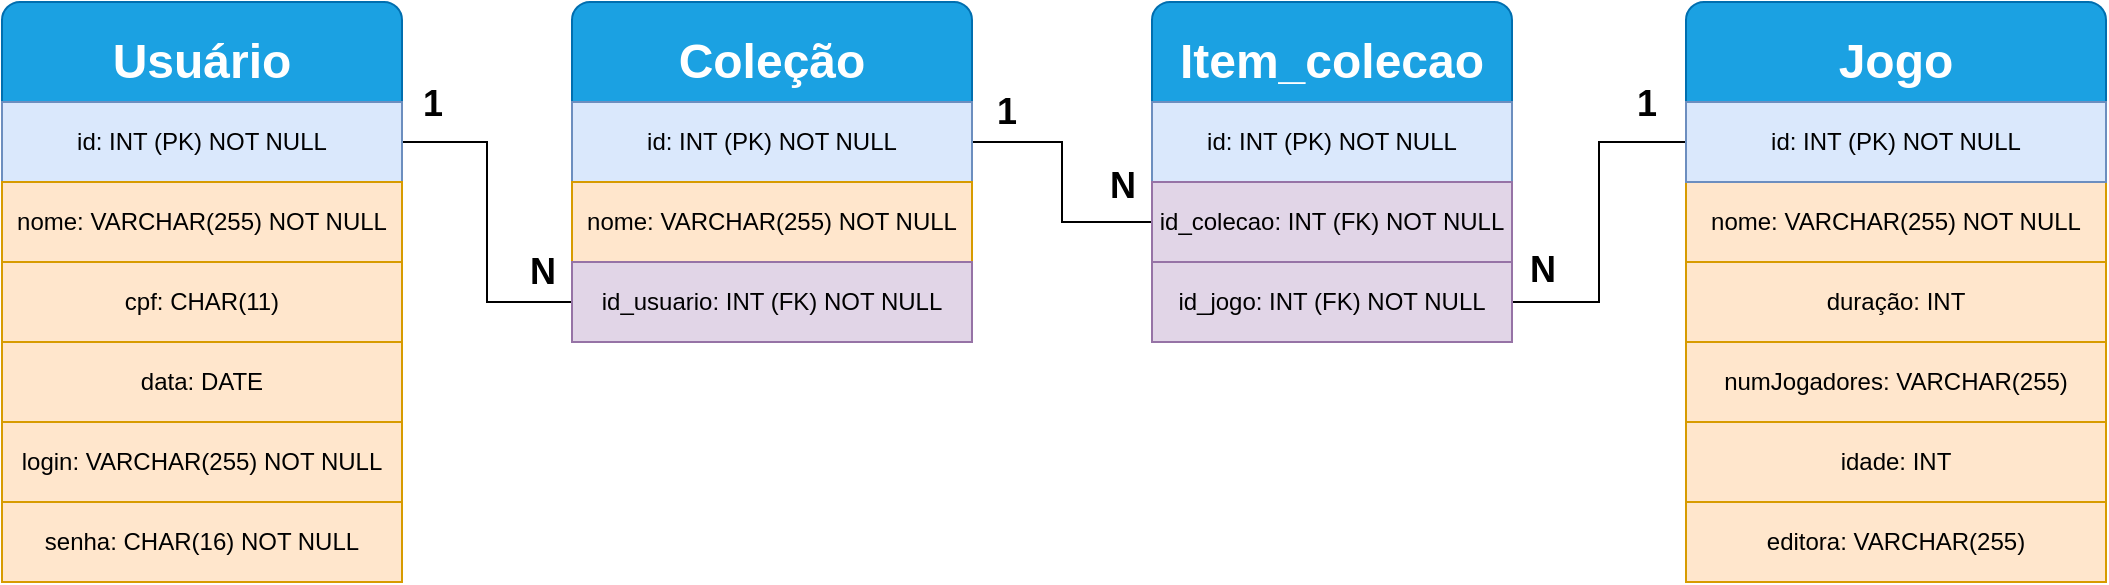 <mxfile version="20.8.20" type="device"><diagram id="9fdzV2AzpAKT71Gi8V3j" name="Página-1"><mxGraphModel dx="954" dy="559" grid="1" gridSize="10" guides="1" tooltips="1" connect="1" arrows="1" fold="1" page="1" pageScale="1" pageWidth="827" pageHeight="1169" math="0" shadow="0"><root><mxCell id="0"/><mxCell id="1" parent="0"/><mxCell id="bAHBJuURkNFiqLIWPH5t-11" value="&lt;b&gt;&lt;font style=&quot;font-size: 24px;&quot;&gt;Usuário&lt;/font&gt;&lt;/b&gt;" style="rounded=1;whiteSpace=wrap;html=1;fillColor=#1ba1e2;strokeColor=#006EAF;fontColor=#ffffff;" parent="1" vertex="1"><mxGeometry x="20" y="95" width="200" height="60" as="geometry"/></mxCell><mxCell id="bAHBJuURkNFiqLIWPH5t-33" style="edgeStyle=orthogonalEdgeStyle;rounded=0;orthogonalLoop=1;jettySize=auto;html=1;entryX=0;entryY=0.5;entryDx=0;entryDy=0;endArrow=none;endFill=0;" parent="1" source="bAHBJuURkNFiqLIWPH5t-12" target="bAHBJuURkNFiqLIWPH5t-28" edge="1"><mxGeometry relative="1" as="geometry"/></mxCell><mxCell id="bAHBJuURkNFiqLIWPH5t-12" value="id: INT (PK) NOT NULL" style="rounded=0;whiteSpace=wrap;html=1;fillColor=#dae8fc;strokeColor=#6c8ebf;" parent="1" vertex="1"><mxGeometry x="20" y="145" width="200" height="40" as="geometry"/></mxCell><mxCell id="bAHBJuURkNFiqLIWPH5t-13" value="nome: VARCHAR(255) NOT NULL" style="rounded=0;whiteSpace=wrap;html=1;fillColor=#ffe6cc;strokeColor=#d79b00;" parent="1" vertex="1"><mxGeometry x="20" y="185" width="200" height="40" as="geometry"/></mxCell><mxCell id="bAHBJuURkNFiqLIWPH5t-14" value="cpf: CHAR(11)" style="rounded=0;whiteSpace=wrap;html=1;fillColor=#ffe6cc;strokeColor=#d79b00;" parent="1" vertex="1"><mxGeometry x="20" y="225" width="200" height="40" as="geometry"/></mxCell><mxCell id="bAHBJuURkNFiqLIWPH5t-15" value="data: DATE" style="rounded=0;whiteSpace=wrap;html=1;fillColor=#ffe6cc;strokeColor=#d79b00;" parent="1" vertex="1"><mxGeometry x="20" y="265" width="200" height="40" as="geometry"/></mxCell><mxCell id="bAHBJuURkNFiqLIWPH5t-16" value="login: VARCHAR(255) NOT NULL" style="rounded=0;whiteSpace=wrap;html=1;fillColor=#ffe6cc;strokeColor=#d79b00;" parent="1" vertex="1"><mxGeometry x="20" y="305" width="200" height="40" as="geometry"/></mxCell><mxCell id="bAHBJuURkNFiqLIWPH5t-17" value="senha: CHAR(16) NOT NULL" style="rounded=0;whiteSpace=wrap;html=1;fillColor=#ffe6cc;strokeColor=#d79b00;" parent="1" vertex="1"><mxGeometry x="20" y="345" width="200" height="40" as="geometry"/></mxCell><mxCell id="bAHBJuURkNFiqLIWPH5t-18" value="&lt;b&gt;&lt;font style=&quot;font-size: 24px;&quot;&gt;Jogo&lt;/font&gt;&lt;/b&gt;" style="rounded=1;whiteSpace=wrap;html=1;fillColor=#1ba1e2;fontColor=#ffffff;strokeColor=#006EAF;" parent="1" vertex="1"><mxGeometry x="862" y="95" width="210" height="60" as="geometry"/></mxCell><mxCell id="bAHBJuURkNFiqLIWPH5t-19" value="nome: VARCHAR(255) NOT NULL" style="rounded=0;whiteSpace=wrap;html=1;fillColor=#ffe6cc;strokeColor=#d79b00;" parent="1" vertex="1"><mxGeometry x="862" y="185" width="210" height="40" as="geometry"/></mxCell><mxCell id="bAHBJuURkNFiqLIWPH5t-20" value="duração: INT" style="rounded=0;whiteSpace=wrap;html=1;fillColor=#ffe6cc;strokeColor=#d79b00;" parent="1" vertex="1"><mxGeometry x="862" y="225" width="210" height="40" as="geometry"/></mxCell><mxCell id="bAHBJuURkNFiqLIWPH5t-21" value="numJogadores: VARCHAR(255)" style="rounded=0;whiteSpace=wrap;html=1;fillColor=#ffe6cc;strokeColor=#d79b00;" parent="1" vertex="1"><mxGeometry x="862" y="265" width="210" height="40" as="geometry"/></mxCell><mxCell id="bAHBJuURkNFiqLIWPH5t-22" value="idade: INT" style="rounded=0;whiteSpace=wrap;html=1;fillColor=#ffe6cc;strokeColor=#d79b00;" parent="1" vertex="1"><mxGeometry x="862" y="305" width="210" height="40" as="geometry"/></mxCell><mxCell id="bAHBJuURkNFiqLIWPH5t-23" value="editora: VARCHAR(255)" style="rounded=0;whiteSpace=wrap;html=1;fillColor=#ffe6cc;strokeColor=#d79b00;" parent="1" vertex="1"><mxGeometry x="862" y="345" width="210" height="40" as="geometry"/></mxCell><mxCell id="bAHBJuURkNFiqLIWPH5t-35" style="edgeStyle=orthogonalEdgeStyle;rounded=0;orthogonalLoop=1;jettySize=auto;html=1;entryX=1;entryY=0.5;entryDx=0;entryDy=0;endArrow=none;endFill=0;" parent="1" source="bAHBJuURkNFiqLIWPH5t-24" target="bAHBJuURkNFiqLIWPH5t-32" edge="1"><mxGeometry relative="1" as="geometry"/></mxCell><mxCell id="bAHBJuURkNFiqLIWPH5t-24" value="id: INT (PK) NOT NULL" style="rounded=0;whiteSpace=wrap;html=1;fillColor=#dae8fc;strokeColor=#6c8ebf;" parent="1" vertex="1"><mxGeometry x="862" y="145" width="210" height="40" as="geometry"/></mxCell><mxCell id="bAHBJuURkNFiqLIWPH5t-25" value="&lt;b&gt;&lt;font style=&quot;font-size: 24px;&quot;&gt;Coleção&lt;/font&gt;&lt;/b&gt;" style="rounded=1;whiteSpace=wrap;html=1;fillColor=#1ba1e2;fontColor=#ffffff;strokeColor=#006EAF;" parent="1" vertex="1"><mxGeometry x="305" y="95" width="200" height="60" as="geometry"/></mxCell><mxCell id="bAHBJuURkNFiqLIWPH5t-34" style="edgeStyle=orthogonalEdgeStyle;rounded=0;orthogonalLoop=1;jettySize=auto;html=1;entryX=0;entryY=0.5;entryDx=0;entryDy=0;endArrow=none;endFill=0;" parent="1" source="bAHBJuURkNFiqLIWPH5t-26" target="bAHBJuURkNFiqLIWPH5t-31" edge="1"><mxGeometry relative="1" as="geometry"/></mxCell><mxCell id="bAHBJuURkNFiqLIWPH5t-26" value="id: INT (PK) NOT NULL" style="rounded=0;whiteSpace=wrap;html=1;fillColor=#dae8fc;strokeColor=#6c8ebf;" parent="1" vertex="1"><mxGeometry x="305" y="145" width="200" height="40" as="geometry"/></mxCell><mxCell id="bAHBJuURkNFiqLIWPH5t-27" value="nome: VARCHAR(255) NOT NULL" style="rounded=0;whiteSpace=wrap;html=1;fillColor=#ffe6cc;strokeColor=#d79b00;" parent="1" vertex="1"><mxGeometry x="305" y="185" width="200" height="40" as="geometry"/></mxCell><mxCell id="bAHBJuURkNFiqLIWPH5t-28" value="id_usuario: INT (FK) NOT NULL" style="rounded=0;whiteSpace=wrap;html=1;fillColor=#e1d5e7;strokeColor=#9673a6;" parent="1" vertex="1"><mxGeometry x="305" y="225" width="200" height="40" as="geometry"/></mxCell><mxCell id="bAHBJuURkNFiqLIWPH5t-29" value="&lt;b style=&quot;&quot;&gt;&lt;font style=&quot;font-size: 24px;&quot;&gt;Item_colecao&lt;/font&gt;&lt;/b&gt;" style="rounded=1;whiteSpace=wrap;html=1;fillColor=#1ba1e2;fontColor=#ffffff;strokeColor=#006EAF;" parent="1" vertex="1"><mxGeometry x="595" y="95" width="180" height="60" as="geometry"/></mxCell><mxCell id="bAHBJuURkNFiqLIWPH5t-30" value="id: INT (PK) NOT NULL" style="rounded=0;whiteSpace=wrap;html=1;fillColor=#dae8fc;strokeColor=#6c8ebf;" parent="1" vertex="1"><mxGeometry x="595" y="145" width="180" height="40" as="geometry"/></mxCell><mxCell id="bAHBJuURkNFiqLIWPH5t-31" value="id_colecao: INT (FK) NOT NULL" style="rounded=0;whiteSpace=wrap;html=1;fillColor=#e1d5e7;strokeColor=#9673a6;" parent="1" vertex="1"><mxGeometry x="595" y="185" width="180" height="40" as="geometry"/></mxCell><mxCell id="bAHBJuURkNFiqLIWPH5t-32" value="id_jogo: INT (FK) NOT NULL" style="rounded=0;whiteSpace=wrap;html=1;fillColor=#e1d5e7;strokeColor=#9673a6;" parent="1" vertex="1"><mxGeometry x="595" y="225" width="180" height="40" as="geometry"/></mxCell><mxCell id="bAHBJuURkNFiqLIWPH5t-45" value="&lt;font style=&quot;font-size: 18px;&quot;&gt;&lt;b&gt;N&lt;/b&gt;&lt;/font&gt;" style="text;html=1;align=center;verticalAlign=middle;resizable=0;points=[];autosize=1;strokeColor=none;fillColor=none;fontSize=14;" parent="1" vertex="1"><mxGeometry x="270" y="210" width="40" height="40" as="geometry"/></mxCell><mxCell id="bAHBJuURkNFiqLIWPH5t-46" value="&lt;b&gt;&lt;font style=&quot;font-size: 18px;&quot;&gt;1&lt;/font&gt;&lt;/b&gt;" style="text;html=1;align=center;verticalAlign=middle;resizable=0;points=[];autosize=1;strokeColor=none;fillColor=none;fontSize=14;" parent="1" vertex="1"><mxGeometry x="220" y="126" width="30" height="40" as="geometry"/></mxCell><mxCell id="bAHBJuURkNFiqLIWPH5t-47" value="&lt;font style=&quot;font-size: 18px;&quot;&gt;&lt;b&gt;N&lt;/b&gt;&lt;/font&gt;" style="text;html=1;align=center;verticalAlign=middle;resizable=0;points=[];autosize=1;strokeColor=none;fillColor=none;fontSize=14;" parent="1" vertex="1"><mxGeometry x="560" y="167" width="40" height="40" as="geometry"/></mxCell><mxCell id="bAHBJuURkNFiqLIWPH5t-48" value="&lt;font style=&quot;font-size: 18px;&quot;&gt;&lt;b&gt;1&lt;/b&gt;&lt;/font&gt;" style="text;html=1;align=center;verticalAlign=middle;resizable=0;points=[];autosize=1;strokeColor=none;fillColor=none;fontSize=14;" parent="1" vertex="1"><mxGeometry x="507" y="130" width="30" height="40" as="geometry"/></mxCell><mxCell id="bAHBJuURkNFiqLIWPH5t-49" value="&lt;font style=&quot;font-size: 18px;&quot;&gt;&lt;b&gt;N&lt;/b&gt;&lt;/font&gt;" style="text;html=1;align=center;verticalAlign=middle;resizable=0;points=[];autosize=1;strokeColor=none;fillColor=none;fontSize=14;" parent="1" vertex="1"><mxGeometry x="770" y="209" width="40" height="40" as="geometry"/></mxCell><mxCell id="bAHBJuURkNFiqLIWPH5t-50" value="&lt;font style=&quot;font-size: 18px;&quot;&gt;&lt;b&gt;1&lt;/b&gt;&lt;/font&gt;" style="text;html=1;align=center;verticalAlign=middle;resizable=0;points=[];autosize=1;strokeColor=none;fillColor=none;fontSize=14;" parent="1" vertex="1"><mxGeometry x="827" y="126" width="30" height="40" as="geometry"/></mxCell></root></mxGraphModel></diagram></mxfile>